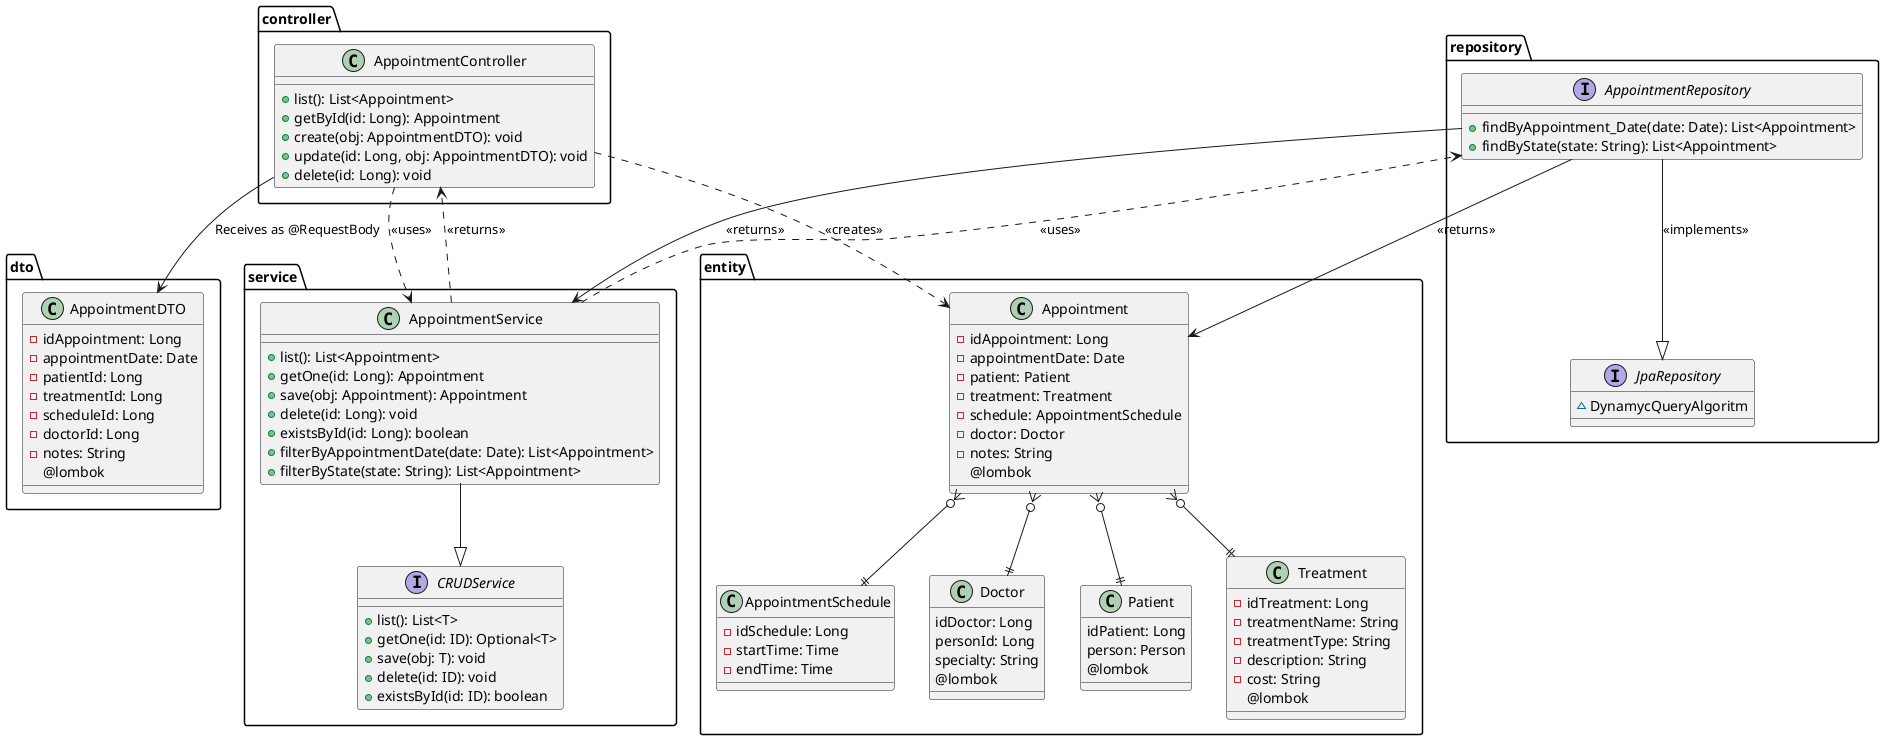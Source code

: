 @startuml hu25
package repository {
  interface AppointmentRepository {
    +findByAppointment_Date(date: Date): List<Appointment>
    +findByState(state: String): List<Appointment>
  }

  interface JpaRepository {
    ~DynamycQueryAlgoritm
  }
}

package controller {
  class AppointmentController {
    +list(): List<Appointment>
    +getById(id: Long): Appointment
    +create(obj: AppointmentDTO): void
    +update(id: Long, obj: AppointmentDTO): void
    +delete(id: Long): void
  }
}

package service {

  class AppointmentService {
    +list(): List<Appointment>
    +getOne(id: Long): Appointment
    +save(obj: Appointment): Appointment
    +delete(id: Long): void
    +existsById(id: Long): boolean
    +filterByAppointmentDate(date: Date): List<Appointment>
    +filterByState(state: String): List<Appointment>
  }

  interface CRUDService{
    +list(): List<T>
    +getOne(id: ID): Optional<T>
    +save(obj: T): void
    +delete(id: ID): void
    +existsById(id: ID): boolean
  }
}

package dto {
  class AppointmentDTO {
    -idAppointment: Long
    -appointmentDate: Date
    -patientId: Long
    -treatmentId: Long
    -scheduleId: Long
    -doctorId: Long
    -notes: String
    @lombok
  }
}

package entity {

  class Appointment {
    -idAppointment: Long
    -appointmentDate: Date
    -patient: Patient
    -treatment: Treatment
    -schedule: AppointmentSchedule
    -doctor: Doctor
    -notes: String
    @lombok
  }

  class Patient {
    idPatient: Long
    person: Person
    @lombok
  }

  class Treatment {
    -idTreatment: Long
    -treatmentName: String
    -treatmentType: String
    -description: String
    -cost: String
    @lombok
  }

  class AppointmentSchedule {
    -idSchedule: Long
    -startTime: Time
    -endTime: Time
  }
  class Doctor {
    idDoctor: Long
    personId: Long
    specialty: String
    @lombok
  }

}








AppointmentController ..> AppointmentService : <<uses>>
AppointmentController --> AppointmentDTO : Receives as @RequestBody
AppointmentController ..> Appointment : <<creates>>

AppointmentService..> AppointmentController: <<returns>>
AppointmentService --|> CRUDService
AppointmentService ..> AppointmentRepository : <<uses>>

AppointmentRepository --> AppointmentService : <<returns>>
AppointmentRepository --> Appointment : <<returns>>
AppointmentRepository --|> JpaRepository: <<implements>>

Appointment }o--|| Patient
Appointment }o--|| Treatment
Appointment }o--|| AppointmentSchedule
Appointment }o--|| Doctor

@enduml
